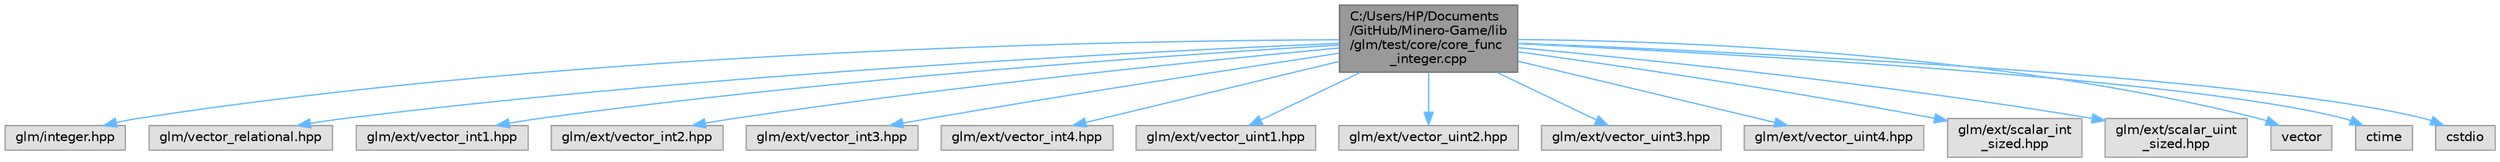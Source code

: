 digraph "C:/Users/HP/Documents/GitHub/Minero-Game/lib/glm/test/core/core_func_integer.cpp"
{
 // LATEX_PDF_SIZE
  bgcolor="transparent";
  edge [fontname=Helvetica,fontsize=10,labelfontname=Helvetica,labelfontsize=10];
  node [fontname=Helvetica,fontsize=10,shape=box,height=0.2,width=0.4];
  Node1 [id="Node000001",label="C:/Users/HP/Documents\l/GitHub/Minero-Game/lib\l/glm/test/core/core_func\l_integer.cpp",height=0.2,width=0.4,color="gray40", fillcolor="grey60", style="filled", fontcolor="black",tooltip=" "];
  Node1 -> Node2 [id="edge16_Node000001_Node000002",color="steelblue1",style="solid",tooltip=" "];
  Node2 [id="Node000002",label="glm/integer.hpp",height=0.2,width=0.4,color="grey60", fillcolor="#E0E0E0", style="filled",tooltip=" "];
  Node1 -> Node3 [id="edge17_Node000001_Node000003",color="steelblue1",style="solid",tooltip=" "];
  Node3 [id="Node000003",label="glm/vector_relational.hpp",height=0.2,width=0.4,color="grey60", fillcolor="#E0E0E0", style="filled",tooltip=" "];
  Node1 -> Node4 [id="edge18_Node000001_Node000004",color="steelblue1",style="solid",tooltip=" "];
  Node4 [id="Node000004",label="glm/ext/vector_int1.hpp",height=0.2,width=0.4,color="grey60", fillcolor="#E0E0E0", style="filled",tooltip=" "];
  Node1 -> Node5 [id="edge19_Node000001_Node000005",color="steelblue1",style="solid",tooltip=" "];
  Node5 [id="Node000005",label="glm/ext/vector_int2.hpp",height=0.2,width=0.4,color="grey60", fillcolor="#E0E0E0", style="filled",tooltip=" "];
  Node1 -> Node6 [id="edge20_Node000001_Node000006",color="steelblue1",style="solid",tooltip=" "];
  Node6 [id="Node000006",label="glm/ext/vector_int3.hpp",height=0.2,width=0.4,color="grey60", fillcolor="#E0E0E0", style="filled",tooltip=" "];
  Node1 -> Node7 [id="edge21_Node000001_Node000007",color="steelblue1",style="solid",tooltip=" "];
  Node7 [id="Node000007",label="glm/ext/vector_int4.hpp",height=0.2,width=0.4,color="grey60", fillcolor="#E0E0E0", style="filled",tooltip=" "];
  Node1 -> Node8 [id="edge22_Node000001_Node000008",color="steelblue1",style="solid",tooltip=" "];
  Node8 [id="Node000008",label="glm/ext/vector_uint1.hpp",height=0.2,width=0.4,color="grey60", fillcolor="#E0E0E0", style="filled",tooltip=" "];
  Node1 -> Node9 [id="edge23_Node000001_Node000009",color="steelblue1",style="solid",tooltip=" "];
  Node9 [id="Node000009",label="glm/ext/vector_uint2.hpp",height=0.2,width=0.4,color="grey60", fillcolor="#E0E0E0", style="filled",tooltip=" "];
  Node1 -> Node10 [id="edge24_Node000001_Node000010",color="steelblue1",style="solid",tooltip=" "];
  Node10 [id="Node000010",label="glm/ext/vector_uint3.hpp",height=0.2,width=0.4,color="grey60", fillcolor="#E0E0E0", style="filled",tooltip=" "];
  Node1 -> Node11 [id="edge25_Node000001_Node000011",color="steelblue1",style="solid",tooltip=" "];
  Node11 [id="Node000011",label="glm/ext/vector_uint4.hpp",height=0.2,width=0.4,color="grey60", fillcolor="#E0E0E0", style="filled",tooltip=" "];
  Node1 -> Node12 [id="edge26_Node000001_Node000012",color="steelblue1",style="solid",tooltip=" "];
  Node12 [id="Node000012",label="glm/ext/scalar_int\l_sized.hpp",height=0.2,width=0.4,color="grey60", fillcolor="#E0E0E0", style="filled",tooltip=" "];
  Node1 -> Node13 [id="edge27_Node000001_Node000013",color="steelblue1",style="solid",tooltip=" "];
  Node13 [id="Node000013",label="glm/ext/scalar_uint\l_sized.hpp",height=0.2,width=0.4,color="grey60", fillcolor="#E0E0E0", style="filled",tooltip=" "];
  Node1 -> Node14 [id="edge28_Node000001_Node000014",color="steelblue1",style="solid",tooltip=" "];
  Node14 [id="Node000014",label="vector",height=0.2,width=0.4,color="grey60", fillcolor="#E0E0E0", style="filled",tooltip=" "];
  Node1 -> Node15 [id="edge29_Node000001_Node000015",color="steelblue1",style="solid",tooltip=" "];
  Node15 [id="Node000015",label="ctime",height=0.2,width=0.4,color="grey60", fillcolor="#E0E0E0", style="filled",tooltip=" "];
  Node1 -> Node16 [id="edge30_Node000001_Node000016",color="steelblue1",style="solid",tooltip=" "];
  Node16 [id="Node000016",label="cstdio",height=0.2,width=0.4,color="grey60", fillcolor="#E0E0E0", style="filled",tooltip=" "];
}
